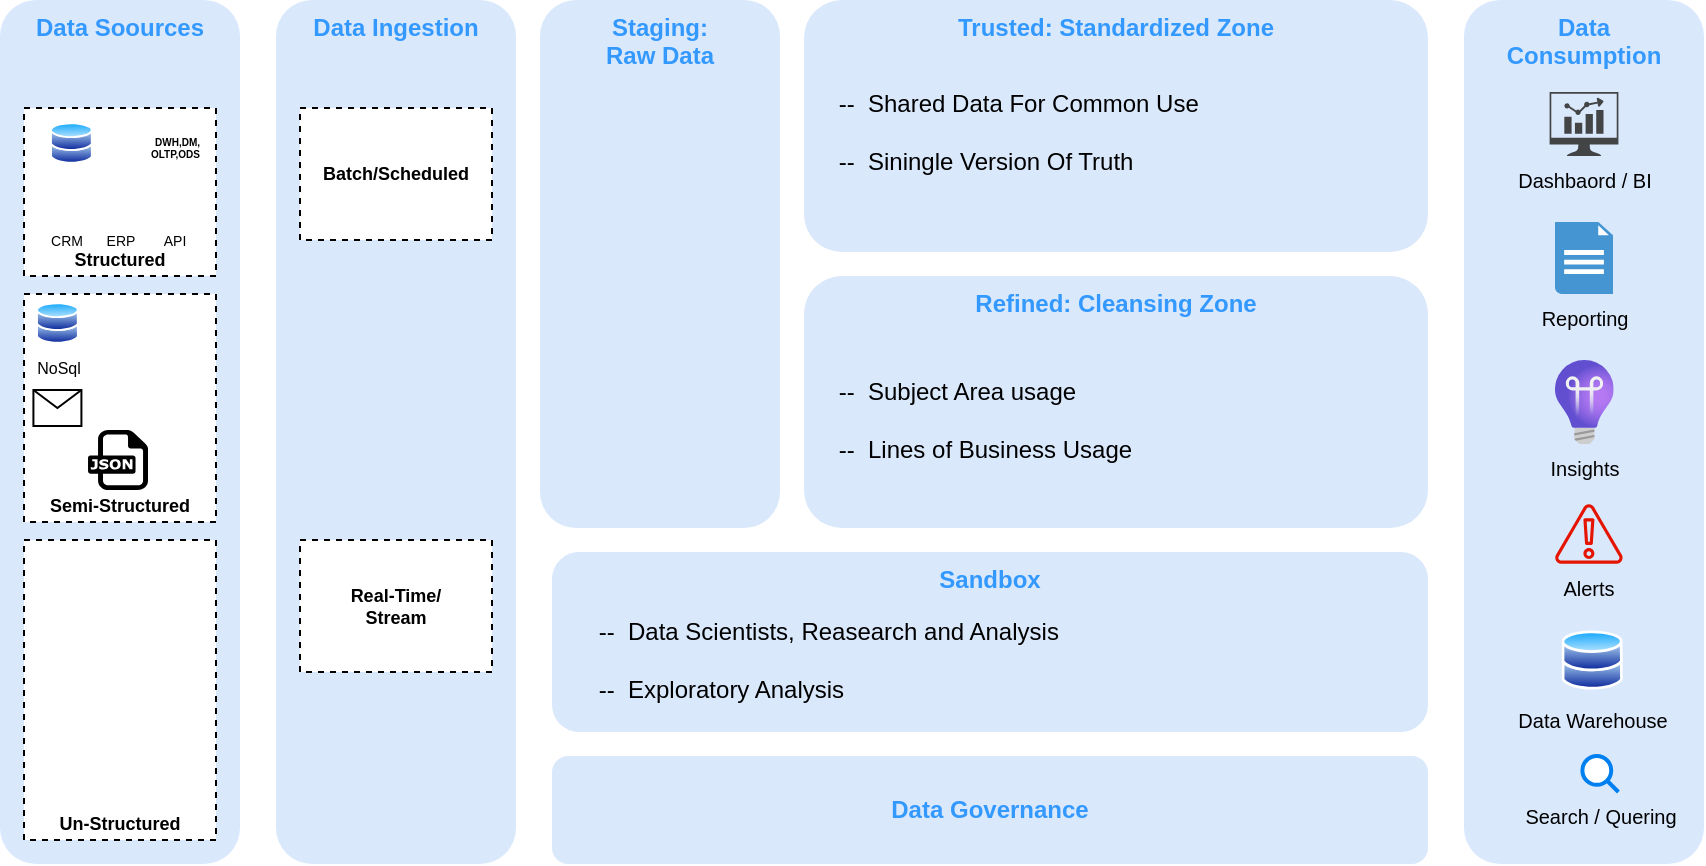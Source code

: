 <mxfile version="21.8.2" type="github">
  <diagram id="4_XCW6oBCm1cpU5HytLm" name="Page-1">
    <mxGraphModel dx="880" dy="510" grid="1" gridSize="6" guides="1" tooltips="1" connect="1" arrows="1" fold="1" page="1" pageScale="1" pageWidth="1600" pageHeight="900" math="0" shadow="0">
      <root>
        <mxCell id="0" />
        <mxCell id="1" parent="0" />
        <mxCell id="oHFv8ve8owYaf5rruyJd-1" value="&lt;b&gt;Data Soources&lt;/b&gt;" style="rounded=1;whiteSpace=wrap;html=1;fillColor=#dae8fc;strokeColor=none;verticalAlign=top;fontColor=#3399FF;" vertex="1" parent="1">
          <mxGeometry x="48" y="144" width="120" height="432" as="geometry" />
        </mxCell>
        <mxCell id="oHFv8ve8owYaf5rruyJd-2" value="Data Ingestion" style="rounded=1;whiteSpace=wrap;html=1;fillColor=#dae8fc;strokeColor=none;verticalAlign=top;fontStyle=1;fontColor=#3399FF;" vertex="1" parent="1">
          <mxGeometry x="186" y="144" width="120" height="432" as="geometry" />
        </mxCell>
        <mxCell id="oHFv8ve8owYaf5rruyJd-3" value="Staging:&lt;br&gt;Raw Data" style="rounded=1;whiteSpace=wrap;html=1;fillColor=#dae8fc;strokeColor=none;verticalAlign=top;fontStyle=1;fontColor=#3399FF;" vertex="1" parent="1">
          <mxGeometry x="318" y="144" width="120" height="264" as="geometry" />
        </mxCell>
        <mxCell id="oHFv8ve8owYaf5rruyJd-4" value="Trusted: Standardized Zone" style="rounded=1;whiteSpace=wrap;html=1;fillColor=#dae8fc;strokeColor=none;verticalAlign=top;fontStyle=1;fontColor=#3399FF;" vertex="1" parent="1">
          <mxGeometry x="450" y="144" width="312" height="126" as="geometry" />
        </mxCell>
        <mxCell id="oHFv8ve8owYaf5rruyJd-5" value="Refined: Cleansing Zone" style="rounded=1;whiteSpace=wrap;html=1;fillColor=#dae8fc;strokeColor=none;verticalAlign=top;fontStyle=1;fontColor=#3399FF;" vertex="1" parent="1">
          <mxGeometry x="450" y="282" width="312" height="126" as="geometry" />
        </mxCell>
        <mxCell id="oHFv8ve8owYaf5rruyJd-6" value="Sandbox" style="rounded=1;whiteSpace=wrap;html=1;fillColor=#dae8fc;strokeColor=none;verticalAlign=top;fontStyle=1;fontColor=#3399FF;" vertex="1" parent="1">
          <mxGeometry x="324" y="420" width="438" height="90" as="geometry" />
        </mxCell>
        <mxCell id="oHFv8ve8owYaf5rruyJd-7" value="Data&lt;br&gt;Consumption" style="rounded=1;whiteSpace=wrap;html=1;fillColor=#dae8fc;strokeColor=none;verticalAlign=top;fontStyle=1;fontColor=#3399FF;" vertex="1" parent="1">
          <mxGeometry x="780" y="144" width="120" height="432" as="geometry" />
        </mxCell>
        <mxCell id="oHFv8ve8owYaf5rruyJd-8" value="Data Governance" style="rounded=1;whiteSpace=wrap;html=1;fillColor=#dae8fc;strokeColor=none;verticalAlign=middle;fontStyle=1;fontColor=#3399FF;" vertex="1" parent="1">
          <mxGeometry x="324" y="522" width="438" height="54" as="geometry" />
        </mxCell>
        <mxCell id="oHFv8ve8owYaf5rruyJd-10" value="Structured" style="rounded=0;whiteSpace=wrap;html=1;fontSize=9;fontStyle=1;verticalAlign=bottom;dashed=1;" vertex="1" parent="1">
          <mxGeometry x="60" y="198" width="96" height="84" as="geometry" />
        </mxCell>
        <mxCell id="oHFv8ve8owYaf5rruyJd-19" value="CRM" style="shape=image;html=1;verticalAlign=top;verticalLabelPosition=bottom;labelBackgroundColor=#ffffff;imageAspect=0;aspect=fixed;image=https://cdn4.iconfinder.com/data/icons/online-marketing-hand-drawn-vol-4/52/web__globe__data__technology__list__menu__webpage-128.png;fontSize=7;" vertex="1" parent="1">
          <mxGeometry x="72" y="236" width="18" height="18" as="geometry" />
        </mxCell>
        <mxCell id="oHFv8ve8owYaf5rruyJd-20" value="ERP" style="shape=image;html=1;verticalAlign=top;verticalLabelPosition=bottom;labelBackgroundColor=#ffffff;imageAspect=0;aspect=fixed;image=https://cdn4.iconfinder.com/data/icons/online-marketing-hand-drawn-vol-4/52/web__globe__data__technology__list__menu__webpage-128.png;fontSize=7;" vertex="1" parent="1">
          <mxGeometry x="99" y="236" width="18" height="18" as="geometry" />
        </mxCell>
        <mxCell id="oHFv8ve8owYaf5rruyJd-21" value="API" style="shape=image;html=1;verticalAlign=top;verticalLabelPosition=bottom;labelBackgroundColor=#ffffff;imageAspect=0;aspect=fixed;image=https://cdn4.iconfinder.com/data/icons/online-marketing-hand-drawn-vol-4/52/web__globe__data__technology__list__menu__webpage-128.png;fontSize=7;" vertex="1" parent="1">
          <mxGeometry x="126" y="236" width="18" height="18" as="geometry" />
        </mxCell>
        <mxCell id="oHFv8ve8owYaf5rruyJd-22" value="" style="group" vertex="1" connectable="0" parent="1">
          <mxGeometry x="66" y="202" width="84" height="30" as="geometry" />
        </mxCell>
        <mxCell id="oHFv8ve8owYaf5rruyJd-12" value="DWH,DM,&lt;br style=&quot;font-size: 5px;&quot;&gt;OLTP,ODS" style="rounded=0;whiteSpace=wrap;html=1;fontSize=5;fontStyle=1;align=right;verticalAlign=middle;dashed=1;strokeColor=#FFFFFF;" vertex="1" parent="oHFv8ve8owYaf5rruyJd-22">
          <mxGeometry width="84" height="30" as="geometry" />
        </mxCell>
        <mxCell id="oHFv8ve8owYaf5rruyJd-11" value="" style="image;aspect=fixed;perimeter=ellipsePerimeter;html=1;align=center;shadow=0;dashed=0;spacingTop=3;image=img/lib/active_directory/databases.svg;" vertex="1" parent="oHFv8ve8owYaf5rruyJd-22">
          <mxGeometry x="7" y="3" width="21.429" height="21" as="geometry" />
        </mxCell>
        <mxCell id="oHFv8ve8owYaf5rruyJd-23" value="Semi-Structured" style="rounded=0;whiteSpace=wrap;html=1;fontSize=9;fontStyle=1;verticalAlign=bottom;dashed=1;" vertex="1" parent="1">
          <mxGeometry x="60" y="291" width="96" height="114" as="geometry" />
        </mxCell>
        <mxCell id="oHFv8ve8owYaf5rruyJd-24" value="Un-Structured" style="rounded=0;whiteSpace=wrap;html=1;fontSize=9;fontStyle=1;verticalAlign=bottom;dashed=1;" vertex="1" parent="1">
          <mxGeometry x="60" y="414" width="96" height="150" as="geometry" />
        </mxCell>
        <mxCell id="oHFv8ve8owYaf5rruyJd-25" value="Batch/Scheduled" style="rounded=0;whiteSpace=wrap;html=1;fontSize=9;fontStyle=1;verticalAlign=middle;dashed=1;" vertex="1" parent="1">
          <mxGeometry x="198" y="198" width="96" height="66" as="geometry" />
        </mxCell>
        <mxCell id="oHFv8ve8owYaf5rruyJd-26" value="Real-Time/&lt;br&gt;Stream" style="rounded=0;whiteSpace=wrap;html=1;fontSize=9;fontStyle=1;verticalAlign=middle;dashed=1;" vertex="1" parent="1">
          <mxGeometry x="198" y="414" width="96" height="66" as="geometry" />
        </mxCell>
        <mxCell id="oHFv8ve8owYaf5rruyJd-27" value="&amp;nbsp;--&amp;nbsp; Shared Data For Common Use&lt;br&gt;&lt;br&gt;&amp;nbsp;--&amp;nbsp; Siningle Version Of Truth" style="rounded=0;whiteSpace=wrap;html=1;align=left;fillColor=#dae8fc;strokeColor=none;" vertex="1" parent="1">
          <mxGeometry x="462" y="180" width="210" height="60" as="geometry" />
        </mxCell>
        <mxCell id="oHFv8ve8owYaf5rruyJd-28" value="&amp;nbsp;--&amp;nbsp; Subject Area usage&lt;br&gt;&lt;br&gt;&amp;nbsp;--&amp;nbsp; Lines of Business Usage" style="rounded=0;whiteSpace=wrap;html=1;align=left;fillColor=#dae8fc;strokeColor=none;" vertex="1" parent="1">
          <mxGeometry x="462" y="324" width="210" height="60" as="geometry" />
        </mxCell>
        <mxCell id="oHFv8ve8owYaf5rruyJd-29" value="&amp;nbsp;--&amp;nbsp; Data Scientists, Reasearch and Analysis&amp;nbsp;&lt;br&gt;&lt;br&gt;&amp;nbsp;--&amp;nbsp; Exploratory Analysis" style="rounded=0;whiteSpace=wrap;html=1;align=left;fillColor=#dae8fc;strokeColor=none;" vertex="1" parent="1">
          <mxGeometry x="342" y="444" width="270" height="60" as="geometry" />
        </mxCell>
        <mxCell id="oHFv8ve8owYaf5rruyJd-30" value="Dashbaord / BI" style="sketch=0;pointerEvents=1;shadow=0;dashed=0;html=1;strokeColor=none;fillColor=#434445;aspect=fixed;labelPosition=center;verticalLabelPosition=bottom;verticalAlign=top;align=center;outlineConnect=0;shape=mxgraph.vvd.nsx_dashboard;fontSize=10;" vertex="1" parent="1">
          <mxGeometry x="822.8" y="190" width="34.41" height="32" as="geometry" />
        </mxCell>
        <mxCell id="oHFv8ve8owYaf5rruyJd-31" value="Reporting" style="shadow=0;dashed=0;html=1;strokeColor=none;fillColor=#4495D1;labelPosition=center;verticalLabelPosition=bottom;verticalAlign=top;align=center;outlineConnect=0;shape=mxgraph.veeam.2d.report;fontSize=10;" vertex="1" parent="1">
          <mxGeometry x="825.5" y="255" width="29" height="36" as="geometry" />
        </mxCell>
        <mxCell id="oHFv8ve8owYaf5rruyJd-32" value="Insights" style="image;aspect=fixed;html=1;points=[];align=center;fontSize=10;image=img/lib/azure2/devops/Application_Insights.svg;labelBackgroundColor=none;" vertex="1" parent="1">
          <mxGeometry x="825.5" y="324" width="29.33" height="42" as="geometry" />
        </mxCell>
        <mxCell id="oHFv8ve8owYaf5rruyJd-33" value="&lt;font color=&quot;#000000&quot; style=&quot;font-size: 10px;&quot;&gt;Alerts&lt;/font&gt;" style="sketch=0;outlineConnect=0;fontColor=#ffffff;fillColor=#e51400;strokeColor=#B20000;dashed=0;verticalLabelPosition=bottom;verticalAlign=top;align=center;html=1;fontSize=10;fontStyle=0;aspect=fixed;pointerEvents=1;shape=mxgraph.aws4.alert;" vertex="1" parent="1">
          <mxGeometry x="825.5" y="396" width="33.92" height="30" as="geometry" />
        </mxCell>
        <mxCell id="oHFv8ve8owYaf5rruyJd-34" value="Data Warehouse" style="image;aspect=fixed;perimeter=ellipsePerimeter;html=1;align=center;shadow=0;dashed=0;spacingTop=3;image=img/lib/active_directory/databases.svg;labelBackgroundColor=none;fontSize=10;" vertex="1" parent="1">
          <mxGeometry x="828.81" y="459" width="30.61" height="30" as="geometry" />
        </mxCell>
        <mxCell id="oHFv8ve8owYaf5rruyJd-35" value="Search / Quering" style="html=1;verticalLabelPosition=bottom;align=center;labelBackgroundColor=none;verticalAlign=top;strokeWidth=2;strokeColor=#0080F0;shadow=0;dashed=0;shape=mxgraph.ios7.icons.looking_glass;fontSize=10;" vertex="1" parent="1">
          <mxGeometry x="839.21" y="522" width="18" height="18" as="geometry" />
        </mxCell>
        <mxCell id="oHFv8ve8owYaf5rruyJd-36" value="" style="shape=image;html=1;verticalAlign=top;verticalLabelPosition=bottom;labelBackgroundColor=#ffffff;imageAspect=0;aspect=fixed;image=https://cdn3.iconfinder.com/data/icons/document-icons-2/30/647714-excel-128.png" vertex="1" parent="1">
          <mxGeometry x="98" y="330" width="24" height="24" as="geometry" />
        </mxCell>
        <mxCell id="oHFv8ve8owYaf5rruyJd-37" value="NoSql" style="image;aspect=fixed;perimeter=ellipsePerimeter;html=1;align=center;shadow=0;dashed=0;spacingTop=3;image=img/lib/active_directory/databases.svg;fontSize=8;verticalAlign=middle;" vertex="1" parent="1">
          <mxGeometry x="66" y="295" width="21.43" height="21" as="geometry" />
        </mxCell>
        <mxCell id="oHFv8ve8owYaf5rruyJd-38" value="" style="shape=message;html=1;html=1;outlineConnect=0;labelPosition=center;verticalLabelPosition=bottom;align=center;verticalAlign=top;" vertex="1" parent="1">
          <mxGeometry x="64.71" y="339" width="24" height="18" as="geometry" />
        </mxCell>
        <mxCell id="oHFv8ve8owYaf5rruyJd-43" value="" style="shape=image;html=1;verticalAlign=top;verticalLabelPosition=bottom;labelBackgroundColor=#ffffff;imageAspect=0;aspect=fixed;image=https://cdn3.iconfinder.com/data/icons/dompicon-glyph-file-format-2/256/file-log-format-type-128.png" vertex="1" parent="1">
          <mxGeometry x="126" y="297" width="29.25" height="29.25" as="geometry" />
        </mxCell>
        <mxCell id="oHFv8ve8owYaf5rruyJd-44" value="" style="shape=image;html=1;verticalAlign=top;verticalLabelPosition=bottom;labelBackgroundColor=#ffffff;imageAspect=0;aspect=fixed;image=https://cdn1.iconfinder.com/data/icons/bootstrap-vol-3/16/filetype-html-128.png" vertex="1" parent="1">
          <mxGeometry x="126" y="331" width="28" height="28" as="geometry" />
        </mxCell>
        <mxCell id="oHFv8ve8owYaf5rruyJd-45" value="" style="shape=image;html=1;verticalAlign=top;verticalLabelPosition=bottom;labelBackgroundColor=#ffffff;imageAspect=0;aspect=fixed;image=https://cdn1.iconfinder.com/data/icons/bootstrap-vol-3/16/filetype-xml-128.png" vertex="1" parent="1">
          <mxGeometry x="127.5" y="366" width="25" height="25" as="geometry" />
        </mxCell>
        <mxCell id="oHFv8ve8owYaf5rruyJd-46" value="" style="dashed=0;outlineConnect=0;html=1;align=center;labelPosition=center;verticalLabelPosition=bottom;verticalAlign=top;shape=mxgraph.weblogos.json" vertex="1" parent="1">
          <mxGeometry x="92" y="359" width="30" height="30" as="geometry" />
        </mxCell>
      </root>
    </mxGraphModel>
  </diagram>
</mxfile>

